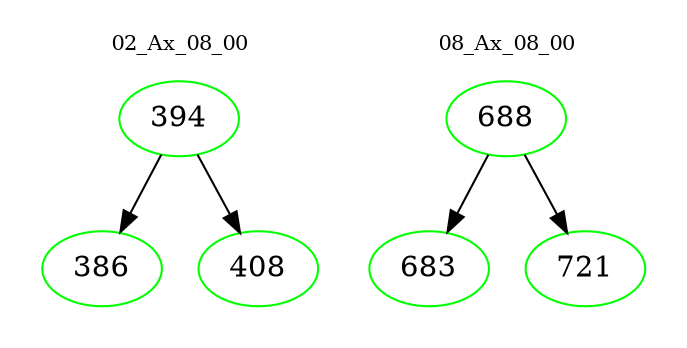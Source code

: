 digraph{
subgraph cluster_0 {
color = white
label = "02_Ax_08_00";
fontsize=10;
T0_394 [label="394", color="green"]
T0_394 -> T0_386 [color="black"]
T0_386 [label="386", color="green"]
T0_394 -> T0_408 [color="black"]
T0_408 [label="408", color="green"]
}
subgraph cluster_1 {
color = white
label = "08_Ax_08_00";
fontsize=10;
T1_688 [label="688", color="green"]
T1_688 -> T1_683 [color="black"]
T1_683 [label="683", color="green"]
T1_688 -> T1_721 [color="black"]
T1_721 [label="721", color="green"]
}
}
